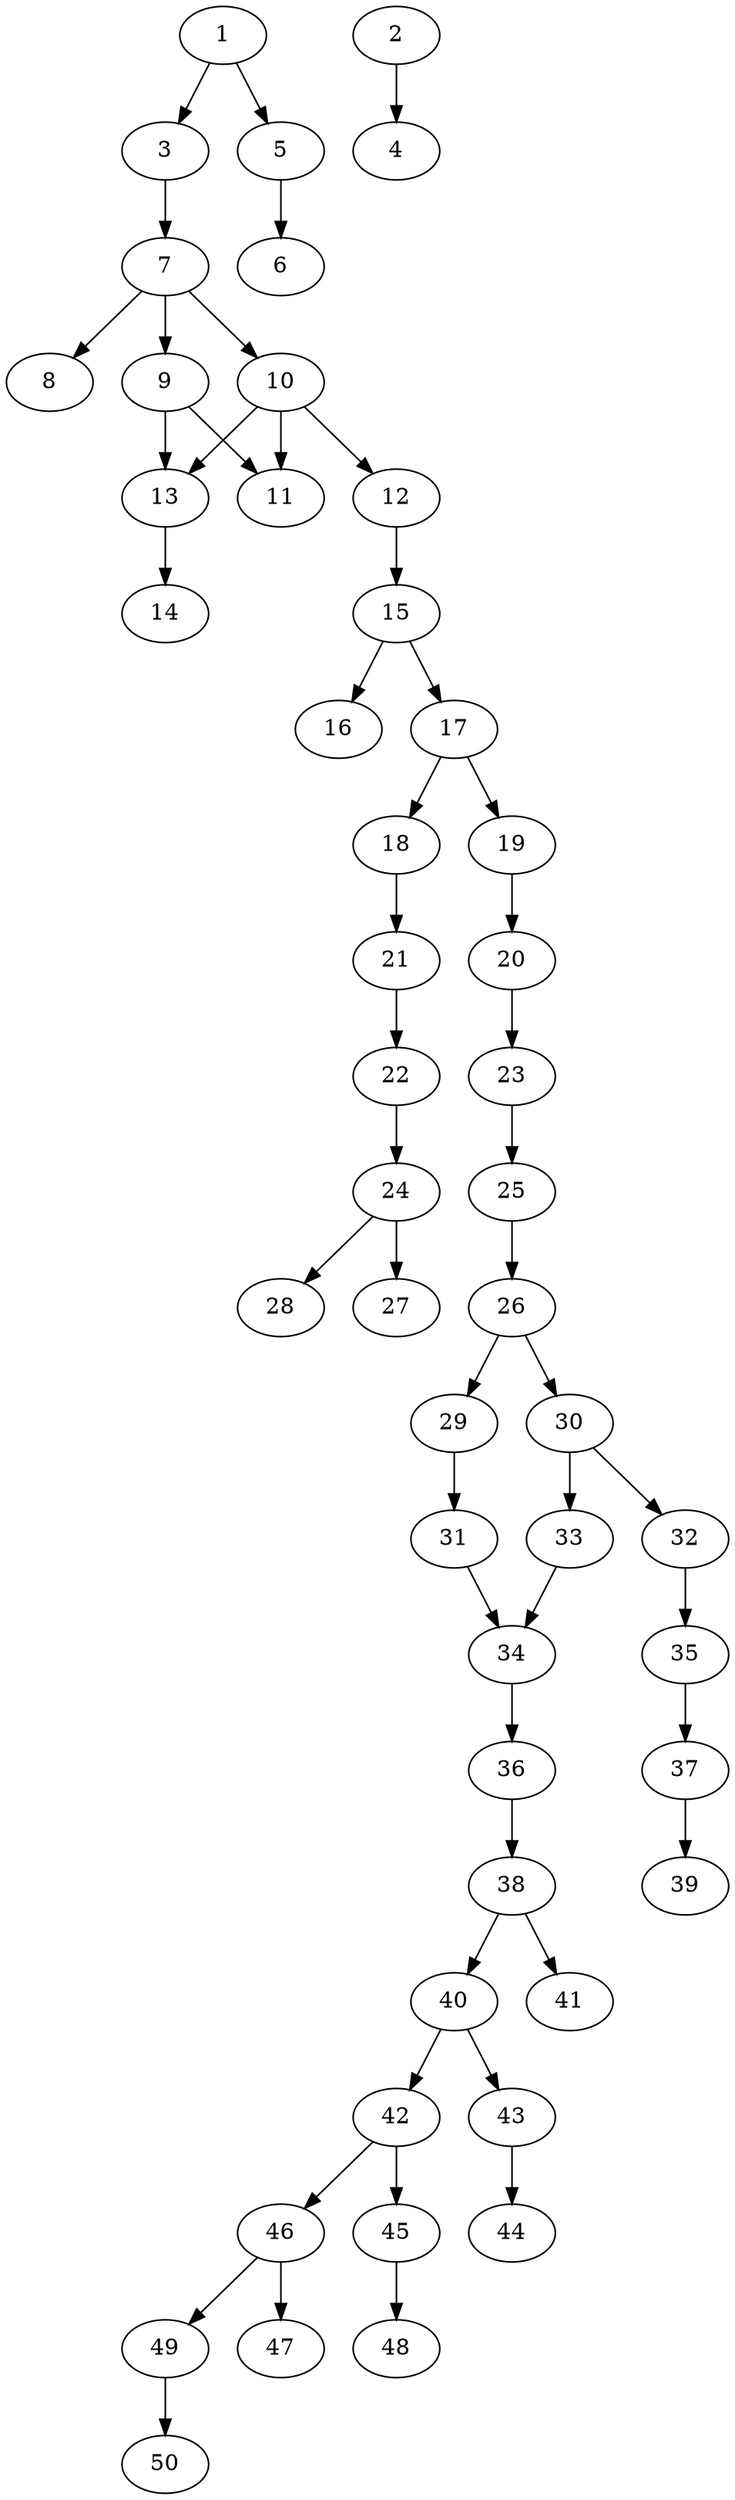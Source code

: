// DAG automatically generated by daggen at Thu Oct  3 14:07:58 2019
// ./daggen --dot -n 50 --ccr 0.3 --fat 0.3 --regular 0.9 --density 0.5 --mindata 5242880 --maxdata 52428800 
digraph G {
  1 [size="19954347", alpha="0.06", expect_size="5986304"] 
  1 -> 3 [size ="5986304"]
  1 -> 5 [size ="5986304"]
  2 [size="150961493", alpha="0.03", expect_size="45288448"] 
  2 -> 4 [size ="45288448"]
  3 [size="109820587", alpha="0.11", expect_size="32946176"] 
  3 -> 7 [size ="32946176"]
  4 [size="140765867", alpha="0.13", expect_size="42229760"] 
  5 [size="125214720", alpha="0.19", expect_size="37564416"] 
  5 -> 6 [size ="37564416"]
  6 [size="19742720", alpha="0.08", expect_size="5922816"] 
  7 [size="46554453", alpha="0.02", expect_size="13966336"] 
  7 -> 8 [size ="13966336"]
  7 -> 9 [size ="13966336"]
  7 -> 10 [size ="13966336"]
  8 [size="94361600", alpha="0.05", expect_size="28308480"] 
  9 [size="171018240", alpha="0.06", expect_size="51305472"] 
  9 -> 11 [size ="51305472"]
  9 -> 13 [size ="51305472"]
  10 [size="77561173", alpha="0.01", expect_size="23268352"] 
  10 -> 11 [size ="23268352"]
  10 -> 12 [size ="23268352"]
  10 -> 13 [size ="23268352"]
  11 [size="44533760", alpha="0.01", expect_size="13360128"] 
  12 [size="89268907", alpha="0.06", expect_size="26780672"] 
  12 -> 15 [size ="26780672"]
  13 [size="114865493", alpha="0.14", expect_size="34459648"] 
  13 -> 14 [size ="34459648"]
  14 [size="45810347", alpha="0.17", expect_size="13743104"] 
  15 [size="149340160", alpha="0.10", expect_size="44802048"] 
  15 -> 16 [size ="44802048"]
  15 -> 17 [size ="44802048"]
  16 [size="144025600", alpha="0.05", expect_size="43207680"] 
  17 [size="46964053", alpha="0.03", expect_size="14089216"] 
  17 -> 18 [size ="14089216"]
  17 -> 19 [size ="14089216"]
  18 [size="59682133", alpha="0.12", expect_size="17904640"] 
  18 -> 21 [size ="17904640"]
  19 [size="96771413", alpha="0.05", expect_size="29031424"] 
  19 -> 20 [size ="29031424"]
  20 [size="143650133", alpha="0.10", expect_size="43095040"] 
  20 -> 23 [size ="43095040"]
  21 [size="148981760", alpha="0.15", expect_size="44694528"] 
  21 -> 22 [size ="44694528"]
  22 [size="155163307", alpha="0.17", expect_size="46548992"] 
  22 -> 24 [size ="46548992"]
  23 [size="46564693", alpha="0.10", expect_size="13969408"] 
  23 -> 25 [size ="13969408"]
  24 [size="160471040", alpha="0.19", expect_size="48141312"] 
  24 -> 27 [size ="48141312"]
  24 -> 28 [size ="48141312"]
  25 [size="136645973", alpha="0.02", expect_size="40993792"] 
  25 -> 26 [size ="40993792"]
  26 [size="55074133", alpha="0.06", expect_size="16522240"] 
  26 -> 29 [size ="16522240"]
  26 -> 30 [size ="16522240"]
  27 [size="98044587", alpha="0.12", expect_size="29413376"] 
  28 [size="124740267", alpha="0.09", expect_size="37422080"] 
  29 [size="60323840", alpha="0.05", expect_size="18097152"] 
  29 -> 31 [size ="18097152"]
  30 [size="102833493", alpha="0.09", expect_size="30850048"] 
  30 -> 32 [size ="30850048"]
  30 -> 33 [size ="30850048"]
  31 [size="23681707", alpha="0.17", expect_size="7104512"] 
  31 -> 34 [size ="7104512"]
  32 [size="139915947", alpha="0.13", expect_size="41974784"] 
  32 -> 35 [size ="41974784"]
  33 [size="113169067", alpha="0.02", expect_size="33950720"] 
  33 -> 34 [size ="33950720"]
  34 [size="35785387", alpha="0.14", expect_size="10735616"] 
  34 -> 36 [size ="10735616"]
  35 [size="31054507", alpha="0.03", expect_size="9316352"] 
  35 -> 37 [size ="9316352"]
  36 [size="49435307", alpha="0.09", expect_size="14830592"] 
  36 -> 38 [size ="14830592"]
  37 [size="93190827", alpha="0.18", expect_size="27957248"] 
  37 -> 39 [size ="27957248"]
  38 [size="34119680", alpha="0.12", expect_size="10235904"] 
  38 -> 40 [size ="10235904"]
  38 -> 41 [size ="10235904"]
  39 [size="106393600", alpha="0.17", expect_size="31918080"] 
  40 [size="148981760", alpha="0.17", expect_size="44694528"] 
  40 -> 42 [size ="44694528"]
  40 -> 43 [size ="44694528"]
  41 [size="64686080", alpha="0.14", expect_size="19405824"] 
  42 [size="37850453", alpha="0.09", expect_size="11355136"] 
  42 -> 45 [size ="11355136"]
  42 -> 46 [size ="11355136"]
  43 [size="140267520", alpha="0.08", expect_size="42080256"] 
  43 -> 44 [size ="42080256"]
  44 [size="154757120", alpha="0.04", expect_size="46427136"] 
  45 [size="109656747", alpha="0.16", expect_size="32897024"] 
  45 -> 48 [size ="32897024"]
  46 [size="136830293", alpha="0.13", expect_size="41049088"] 
  46 -> 47 [size ="41049088"]
  46 -> 49 [size ="41049088"]
  47 [size="48250880", alpha="0.19", expect_size="14475264"] 
  48 [size="30696107", alpha="0.20", expect_size="9208832"] 
  49 [size="126375253", alpha="0.06", expect_size="37912576"] 
  49 -> 50 [size ="37912576"]
  50 [size="100007253", alpha="0.03", expect_size="30002176"] 
}
